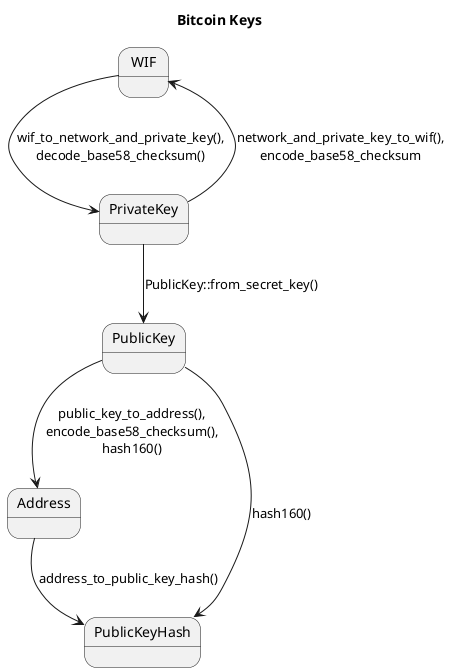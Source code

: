 @startuml
title Bitcoin Keys


state WIF {
    
}

WIF --> PrivateKey : wif_to_network_and_private_key(),\ndecode_base58_checksum()
PrivateKey --> WIF : network_and_private_key_to_wif(),\nencode_base58_checksum

PrivateKey --> PublicKey : PublicKey::from_secret_key()

PublicKey --> Address : public_key_to_address(),\nencode_base58_checksum(),\nhash160()

Address  --> PublicKeyHash : address_to_public_key_hash()

PublicKey --> PublicKeyHash : hash160()

@enduml